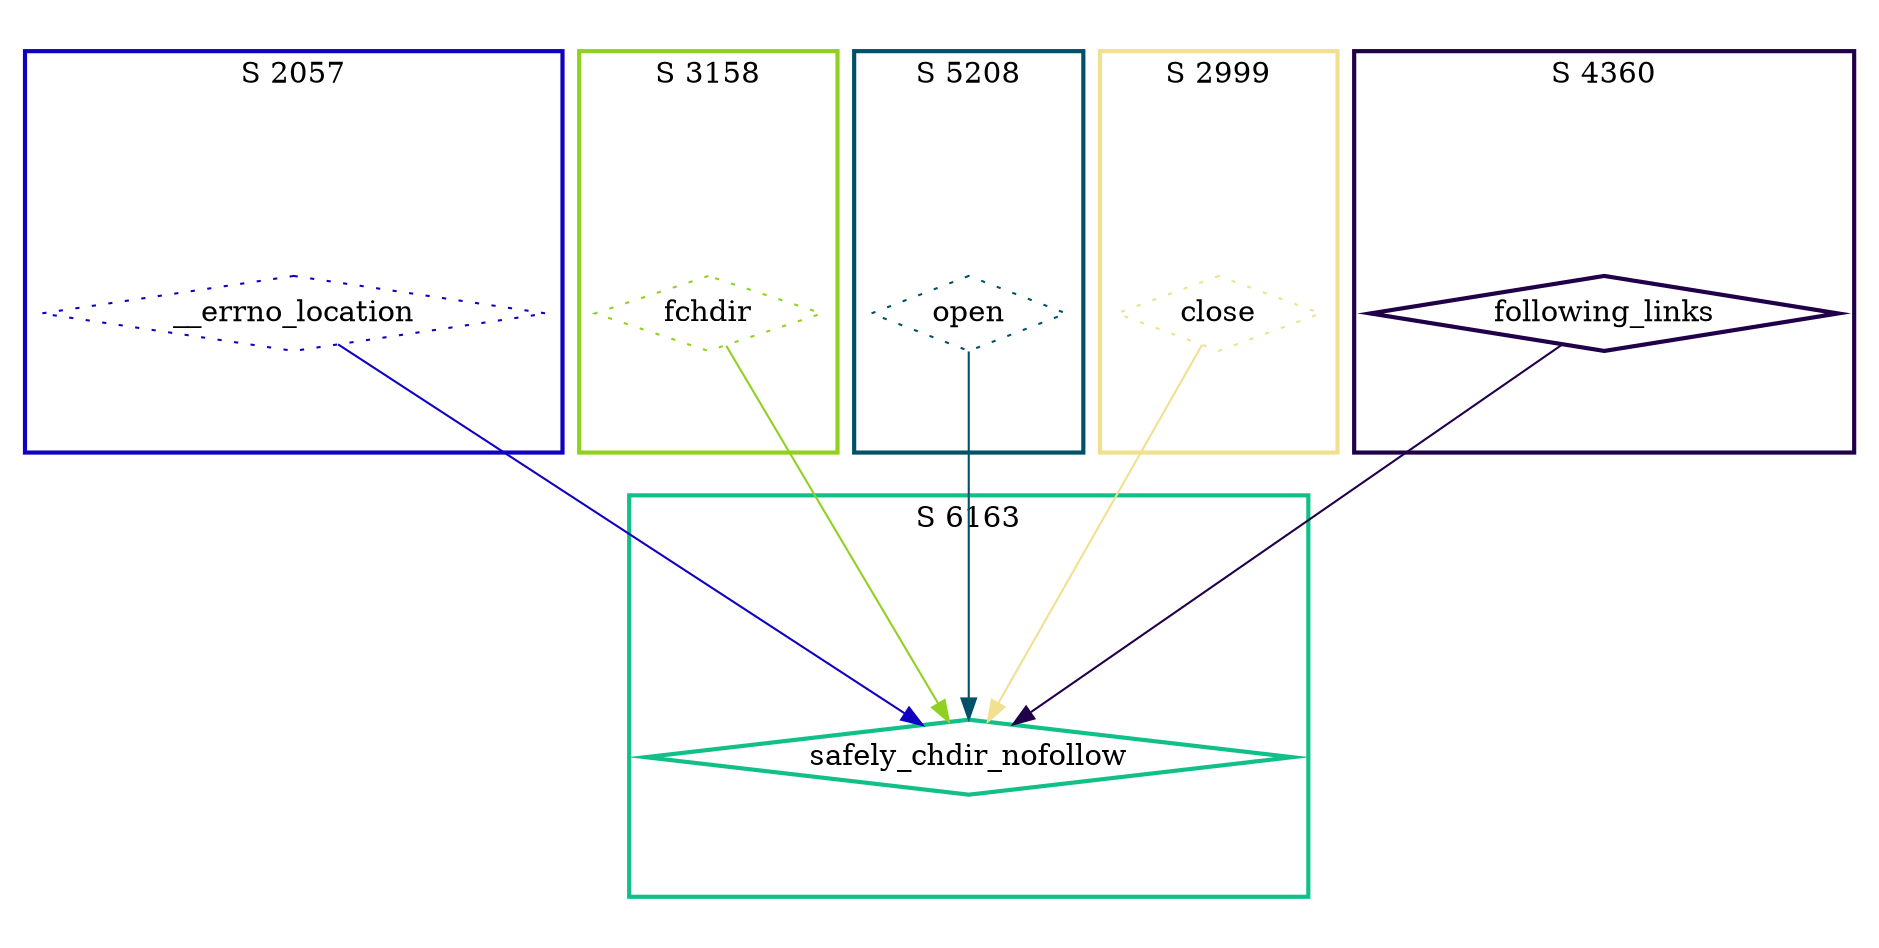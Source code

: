 digraph G {
  ratio=0.500000;
  "UV __errno_location (2057)" [shape=diamond, label="__errno_location",
                                color="#1000C0", style=dotted];
  "UV safely_chdir_nofollow (6163)" [shape=diamond,
                                     label="safely_chdir_nofollow",
                                     color="#10C088", style=bold];
  "UV fchdir (3158)" [shape=diamond, label="fchdir", color="#90D020",
                      style=dotted];
  "UV open (5208)" [shape=diamond, label="open", color="#005068",
                    style=dotted];
  "UV close (2999)" [shape=diamond, label="close", color="#F0E090",
                     style=dotted];
  "UV following_links (4360)" [shape=diamond, label="following_links",
                               color="#200048", style=bold];
  
  subgraph cluster_2057 { label="S 2057";
    color="#1000C0";
    style=bold;
    "UV __errno_location (2057)"; };
  subgraph cluster_4360 { label="S 4360";
    color="#200048";
    style=bold;
    "UV following_links (4360)"; };
  subgraph cluster_6163 { label="S 6163";
    color="#10C088";
    style=bold;
    "UV safely_chdir_nofollow (6163)"; };
  subgraph cluster_2999 { label="S 2999";
    color="#F0E090";
    style=bold;
    "UV close (2999)"; };
  subgraph cluster_5208 { label="S 5208";
    color="#005068";
    style=bold;
    "UV open (5208)"; };
  subgraph cluster_3158 { label="S 3158";
    color="#90D020";
    style=bold;
    "UV fchdir (3158)"; };
  
  "UV __errno_location (2057)" -> "UV safely_chdir_nofollow (6163)" [
  color="#1000C0"];
  "UV fchdir (3158)" -> "UV safely_chdir_nofollow (6163)" [color="#90D020"];
  "UV open (5208)" -> "UV safely_chdir_nofollow (6163)" [color="#005068"];
  "UV close (2999)" -> "UV safely_chdir_nofollow (6163)" [color="#F0E090"];
  "UV following_links (4360)" -> "UV safely_chdir_nofollow (6163)" [color="#200048"];
  
  }
